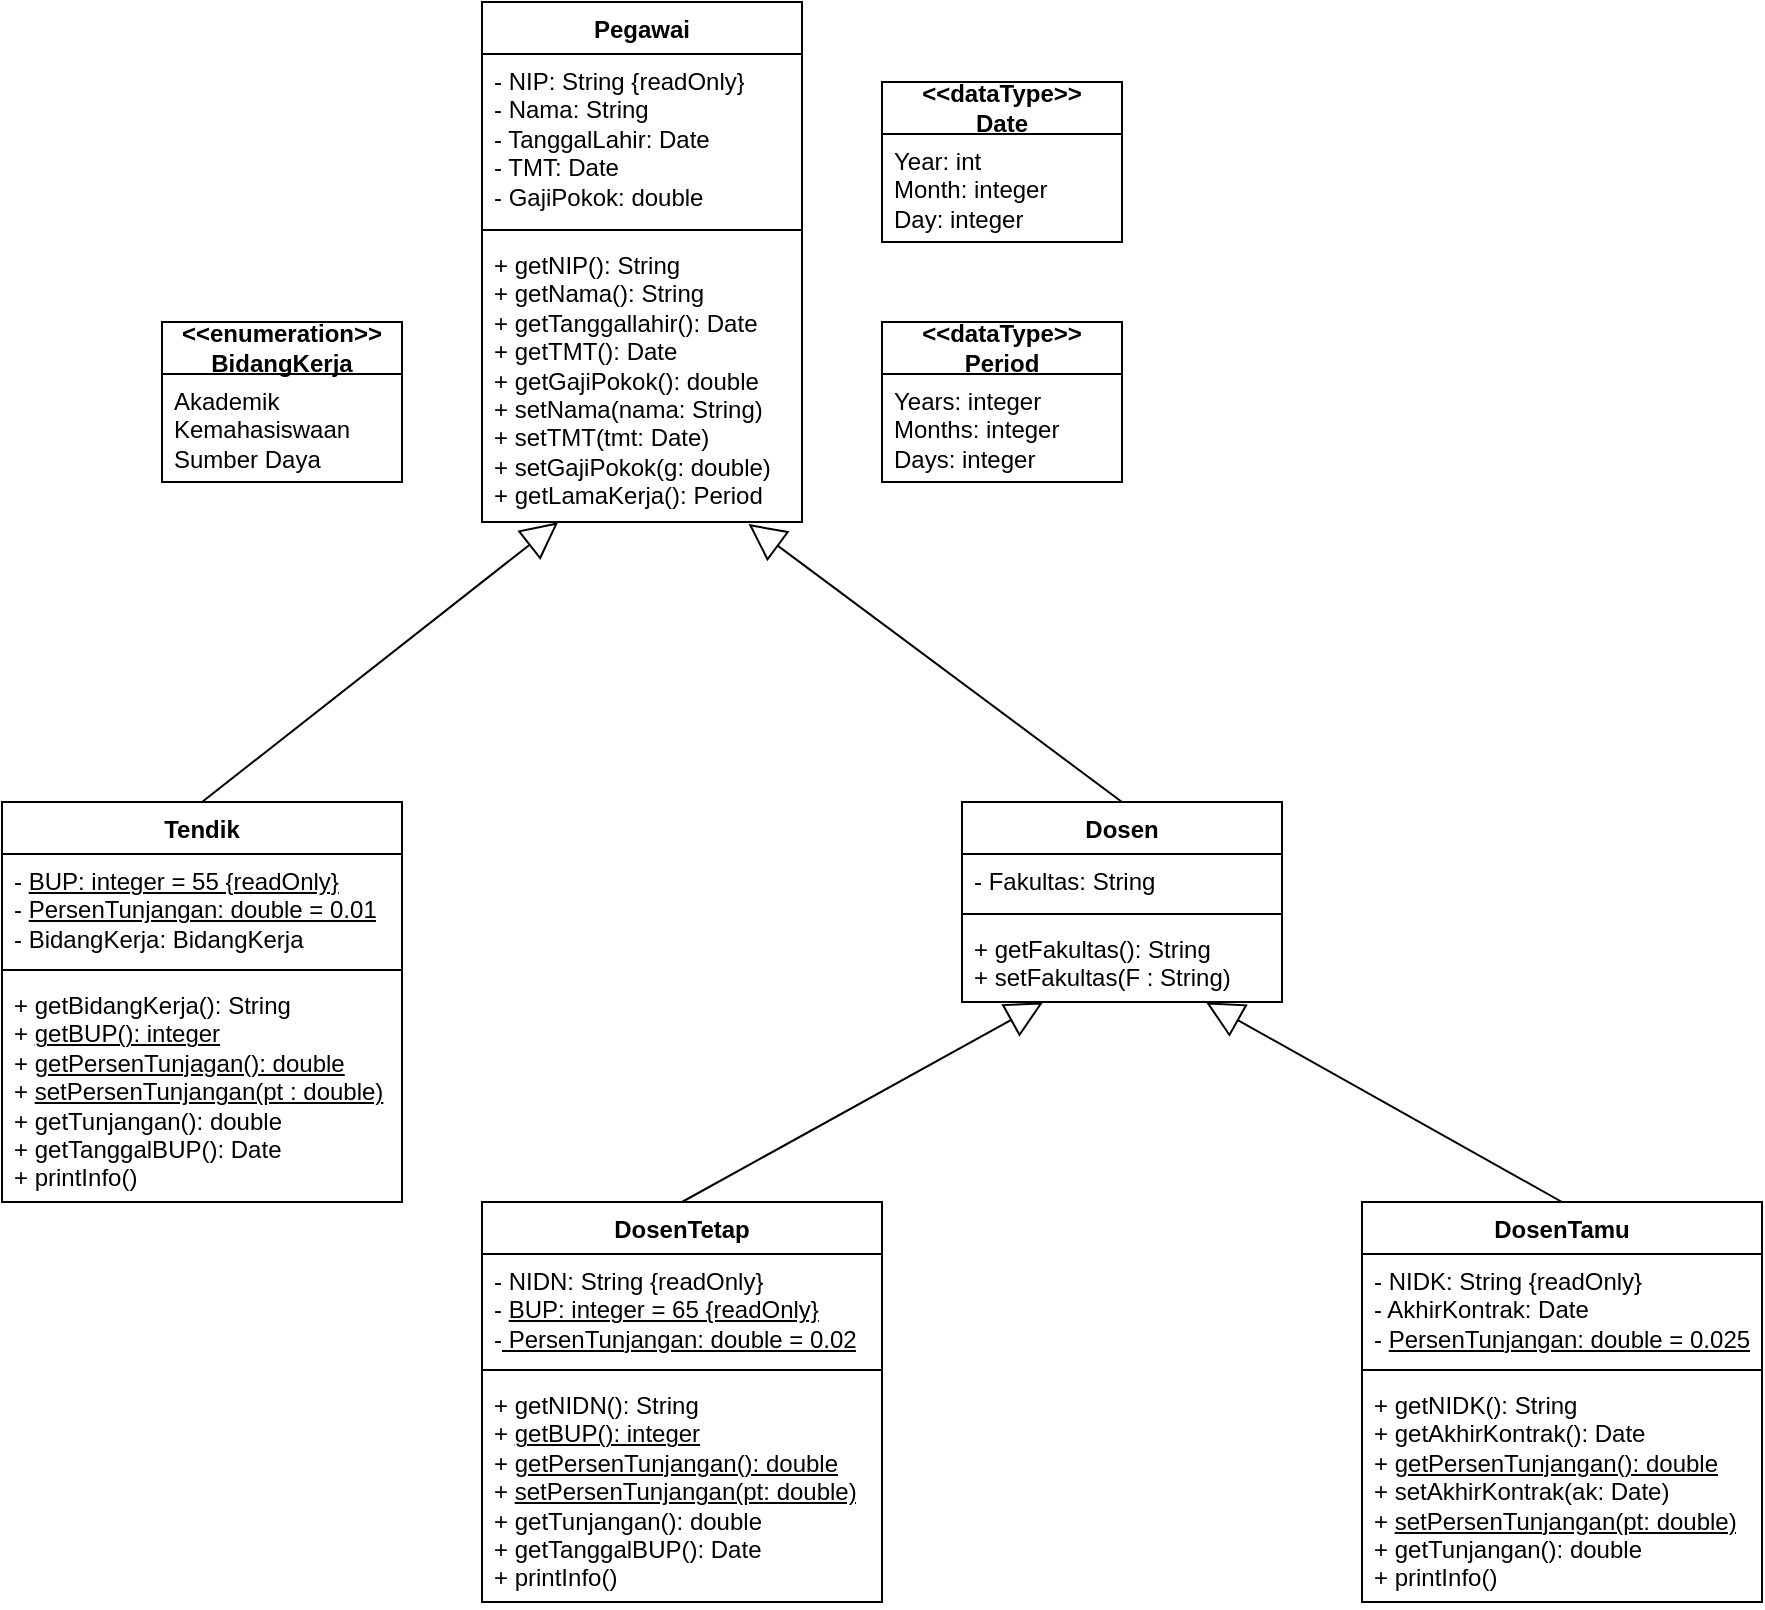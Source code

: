 <mxfile version="26.1.1">
  <diagram name="Page-1" id="929967ad-93f9-6ef4-fab6-5d389245f69c">
    <mxGraphModel grid="1" page="1" gridSize="10" guides="1" tooltips="1" connect="1" arrows="1" fold="1" pageScale="1.5" pageWidth="1169" pageHeight="826" background="none" math="0" shadow="0">
      <root>
        <mxCell id="0" style=";html=1;" />
        <mxCell id="1" style=";html=1;" parent="0" />
        <mxCell id="coT2_Wb_de4j4SJAKN4P-21" value="Tendik" style="swimlane;fontStyle=1;align=center;verticalAlign=top;childLayout=stackLayout;horizontal=1;startSize=26;horizontalStack=0;resizeParent=1;resizeParentMax=0;resizeLast=0;collapsible=1;marginBottom=0;whiteSpace=wrap;html=1;" vertex="1" parent="1">
          <mxGeometry x="400" y="480" width="200" height="200" as="geometry" />
        </mxCell>
        <mxCell id="coT2_Wb_de4j4SJAKN4P-22" value="- &lt;u&gt;BUP: integer = 55 {readOnly}&lt;/u&gt;&lt;div&gt;- &lt;u&gt;PersenTunjangan: double = 0.01&lt;/u&gt;&lt;/div&gt;&lt;div&gt;- BidangKerja: BidangKerja&lt;/div&gt;" style="text;strokeColor=none;fillColor=none;align=left;verticalAlign=top;spacingLeft=4;spacingRight=4;overflow=hidden;rotatable=0;points=[[0,0.5],[1,0.5]];portConstraint=eastwest;whiteSpace=wrap;html=1;" vertex="1" parent="coT2_Wb_de4j4SJAKN4P-21">
          <mxGeometry y="26" width="200" height="54" as="geometry" />
        </mxCell>
        <mxCell id="coT2_Wb_de4j4SJAKN4P-23" value="" style="line;strokeWidth=1;fillColor=none;align=left;verticalAlign=middle;spacingTop=-1;spacingLeft=3;spacingRight=3;rotatable=0;labelPosition=right;points=[];portConstraint=eastwest;strokeColor=inherit;" vertex="1" parent="coT2_Wb_de4j4SJAKN4P-21">
          <mxGeometry y="80" width="200" height="8" as="geometry" />
        </mxCell>
        <mxCell id="coT2_Wb_de4j4SJAKN4P-24" value="+ getBidangKerja(): String&lt;div&gt;+&amp;nbsp;&lt;u&gt;getBUP(): integer&lt;/u&gt;&lt;br&gt;&lt;div&gt;+ &lt;u&gt;getPersenTunjagan(): double&lt;/u&gt;&lt;/div&gt;&lt;div&gt;+ &lt;u&gt;setPersenTunjangan(pt : double)&lt;/u&gt;&lt;/div&gt;&lt;div&gt;+ getTunjangan(): double&lt;/div&gt;&lt;div&gt;+ getTanggalBUP(): Date&lt;/div&gt;&lt;div&gt;+ printInfo()&lt;/div&gt;&lt;/div&gt;" style="text;strokeColor=none;fillColor=none;align=left;verticalAlign=top;spacingLeft=4;spacingRight=4;overflow=hidden;rotatable=0;points=[[0,0.5],[1,0.5]];portConstraint=eastwest;whiteSpace=wrap;html=1;" vertex="1" parent="coT2_Wb_de4j4SJAKN4P-21">
          <mxGeometry y="88" width="200" height="112" as="geometry" />
        </mxCell>
        <mxCell id="coT2_Wb_de4j4SJAKN4P-25" value="Pegawai" style="swimlane;fontStyle=1;align=center;verticalAlign=top;childLayout=stackLayout;horizontal=1;startSize=26;horizontalStack=0;resizeParent=1;resizeParentMax=0;resizeLast=0;collapsible=1;marginBottom=0;whiteSpace=wrap;html=1;" vertex="1" parent="1">
          <mxGeometry x="640" y="80" width="160" height="260" as="geometry" />
        </mxCell>
        <mxCell id="coT2_Wb_de4j4SJAKN4P-26" value="- NIP: String {readOnly}&lt;div&gt;- Nama: String&lt;/div&gt;&lt;div&gt;- TanggalLahir: Date&lt;/div&gt;&lt;div&gt;- TMT: Date&lt;/div&gt;&lt;div&gt;- GajiPokok: double&lt;/div&gt;" style="text;strokeColor=none;fillColor=none;align=left;verticalAlign=top;spacingLeft=4;spacingRight=4;overflow=hidden;rotatable=0;points=[[0,0.5],[1,0.5]];portConstraint=eastwest;whiteSpace=wrap;html=1;" vertex="1" parent="coT2_Wb_de4j4SJAKN4P-25">
          <mxGeometry y="26" width="160" height="84" as="geometry" />
        </mxCell>
        <mxCell id="coT2_Wb_de4j4SJAKN4P-27" value="" style="line;strokeWidth=1;fillColor=none;align=left;verticalAlign=middle;spacingTop=-1;spacingLeft=3;spacingRight=3;rotatable=0;labelPosition=right;points=[];portConstraint=eastwest;strokeColor=inherit;" vertex="1" parent="coT2_Wb_de4j4SJAKN4P-25">
          <mxGeometry y="110" width="160" height="8" as="geometry" />
        </mxCell>
        <mxCell id="coT2_Wb_de4j4SJAKN4P-28" value="+ getNIP(): String&lt;div&gt;+ getNama(): String&lt;/div&gt;&lt;div&gt;+ getTanggallahir(): Date&lt;/div&gt;&lt;div&gt;+ getTMT(): Date&lt;/div&gt;&lt;div&gt;+ getGajiPokok(): double&lt;/div&gt;&lt;div&gt;+ setNama(nama: String)&lt;/div&gt;&lt;div&gt;+ setTMT(tmt: Date)&lt;/div&gt;&lt;div&gt;+ setGajiPokok(g: double)&lt;/div&gt;&lt;div&gt;+ getLamaKerja(): Period&lt;/div&gt;&lt;div&gt;&lt;br&gt;&lt;/div&gt;" style="text;strokeColor=none;fillColor=none;align=left;verticalAlign=top;spacingLeft=4;spacingRight=4;overflow=hidden;rotatable=0;points=[[0,0.5],[1,0.5]];portConstraint=eastwest;whiteSpace=wrap;html=1;" vertex="1" parent="coT2_Wb_de4j4SJAKN4P-25">
          <mxGeometry y="118" width="160" height="142" as="geometry" />
        </mxCell>
        <mxCell id="coT2_Wb_de4j4SJAKN4P-29" value="Dosen" style="swimlane;fontStyle=1;align=center;verticalAlign=top;childLayout=stackLayout;horizontal=1;startSize=26;horizontalStack=0;resizeParent=1;resizeParentMax=0;resizeLast=0;collapsible=1;marginBottom=0;whiteSpace=wrap;html=1;" vertex="1" parent="1">
          <mxGeometry x="880" y="480" width="160" height="100" as="geometry" />
        </mxCell>
        <mxCell id="coT2_Wb_de4j4SJAKN4P-30" value="- Fakultas: String" style="text;strokeColor=none;fillColor=none;align=left;verticalAlign=top;spacingLeft=4;spacingRight=4;overflow=hidden;rotatable=0;points=[[0,0.5],[1,0.5]];portConstraint=eastwest;whiteSpace=wrap;html=1;" vertex="1" parent="coT2_Wb_de4j4SJAKN4P-29">
          <mxGeometry y="26" width="160" height="26" as="geometry" />
        </mxCell>
        <mxCell id="coT2_Wb_de4j4SJAKN4P-31" value="" style="line;strokeWidth=1;fillColor=none;align=left;verticalAlign=middle;spacingTop=-1;spacingLeft=3;spacingRight=3;rotatable=0;labelPosition=right;points=[];portConstraint=eastwest;strokeColor=inherit;" vertex="1" parent="coT2_Wb_de4j4SJAKN4P-29">
          <mxGeometry y="52" width="160" height="8" as="geometry" />
        </mxCell>
        <mxCell id="coT2_Wb_de4j4SJAKN4P-32" value="+ getFakultas(): String&lt;div&gt;+ setFakultas(F : String)&lt;/div&gt;" style="text;strokeColor=none;fillColor=none;align=left;verticalAlign=top;spacingLeft=4;spacingRight=4;overflow=hidden;rotatable=0;points=[[0,0.5],[1,0.5]];portConstraint=eastwest;whiteSpace=wrap;html=1;" vertex="1" parent="coT2_Wb_de4j4SJAKN4P-29">
          <mxGeometry y="60" width="160" height="40" as="geometry" />
        </mxCell>
        <mxCell id="coT2_Wb_de4j4SJAKN4P-33" value="DosenTetap" style="swimlane;fontStyle=1;align=center;verticalAlign=top;childLayout=stackLayout;horizontal=1;startSize=26;horizontalStack=0;resizeParent=1;resizeParentMax=0;resizeLast=0;collapsible=1;marginBottom=0;whiteSpace=wrap;html=1;" vertex="1" parent="1">
          <mxGeometry x="640" y="680" width="200" height="200" as="geometry" />
        </mxCell>
        <mxCell id="coT2_Wb_de4j4SJAKN4P-34" value="- NIDN: String {readOnly}&lt;div&gt;- &lt;u&gt;BUP: integer = 65 {readOnly}&lt;/u&gt;&lt;/div&gt;&lt;div&gt;-&lt;u&gt; PersenTunjangan: double = 0.02&lt;/u&gt;&lt;/div&gt;" style="text;strokeColor=none;fillColor=none;align=left;verticalAlign=top;spacingLeft=4;spacingRight=4;overflow=hidden;rotatable=0;points=[[0,0.5],[1,0.5]];portConstraint=eastwest;whiteSpace=wrap;html=1;" vertex="1" parent="coT2_Wb_de4j4SJAKN4P-33">
          <mxGeometry y="26" width="200" height="54" as="geometry" />
        </mxCell>
        <mxCell id="coT2_Wb_de4j4SJAKN4P-35" value="" style="line;strokeWidth=1;fillColor=none;align=left;verticalAlign=middle;spacingTop=-1;spacingLeft=3;spacingRight=3;rotatable=0;labelPosition=right;points=[];portConstraint=eastwest;strokeColor=inherit;" vertex="1" parent="coT2_Wb_de4j4SJAKN4P-33">
          <mxGeometry y="80" width="200" height="8" as="geometry" />
        </mxCell>
        <mxCell id="coT2_Wb_de4j4SJAKN4P-36" value="+ getNIDN(): String&lt;div&gt;+ &lt;u&gt;getBUP(): integer&lt;/u&gt;&lt;br&gt;&lt;div&gt;+ &lt;u&gt;getPersenTunjangan(): double&lt;/u&gt;&lt;/div&gt;&lt;div&gt;+ &lt;u&gt;setPersenTunjangan(pt: double)&lt;/u&gt;&lt;/div&gt;&lt;div&gt;+ getTunjangan(): double&lt;/div&gt;&lt;div&gt;+ getTanggalBUP(): Date&lt;/div&gt;&lt;div&gt;+ printInfo()&lt;/div&gt;&lt;/div&gt;" style="text;strokeColor=none;fillColor=none;align=left;verticalAlign=top;spacingLeft=4;spacingRight=4;overflow=hidden;rotatable=0;points=[[0,0.5],[1,0.5]];portConstraint=eastwest;whiteSpace=wrap;html=1;" vertex="1" parent="coT2_Wb_de4j4SJAKN4P-33">
          <mxGeometry y="88" width="200" height="112" as="geometry" />
        </mxCell>
        <mxCell id="coT2_Wb_de4j4SJAKN4P-37" value="DosenTamu" style="swimlane;fontStyle=1;align=center;verticalAlign=top;childLayout=stackLayout;horizontal=1;startSize=26;horizontalStack=0;resizeParent=1;resizeParentMax=0;resizeLast=0;collapsible=1;marginBottom=0;whiteSpace=wrap;html=1;" vertex="1" parent="1">
          <mxGeometry x="1080" y="680" width="200" height="200" as="geometry" />
        </mxCell>
        <mxCell id="coT2_Wb_de4j4SJAKN4P-38" value="- NIDK: String {readOnly}&lt;div&gt;- AkhirKontrak: Date&lt;/div&gt;&lt;div&gt;- &lt;u&gt;PersenTunjangan: double = 0.025&lt;/u&gt;&lt;/div&gt;" style="text;strokeColor=none;fillColor=none;align=left;verticalAlign=top;spacingLeft=4;spacingRight=4;overflow=hidden;rotatable=0;points=[[0,0.5],[1,0.5]];portConstraint=eastwest;whiteSpace=wrap;html=1;" vertex="1" parent="coT2_Wb_de4j4SJAKN4P-37">
          <mxGeometry y="26" width="200" height="54" as="geometry" />
        </mxCell>
        <mxCell id="coT2_Wb_de4j4SJAKN4P-39" value="" style="line;strokeWidth=1;fillColor=none;align=left;verticalAlign=middle;spacingTop=-1;spacingLeft=3;spacingRight=3;rotatable=0;labelPosition=right;points=[];portConstraint=eastwest;strokeColor=inherit;" vertex="1" parent="coT2_Wb_de4j4SJAKN4P-37">
          <mxGeometry y="80" width="200" height="8" as="geometry" />
        </mxCell>
        <mxCell id="coT2_Wb_de4j4SJAKN4P-40" value="+ getNIDK(): String&lt;div&gt;+ getAkhirKontrak(): Date&lt;/div&gt;&lt;div&gt;+ &lt;u&gt;getPersenTunjangan(): double&lt;/u&gt;&lt;/div&gt;&lt;div&gt;+ setAkhirKontrak(ak: Date)&lt;/div&gt;&lt;div&gt;+ &lt;u&gt;setPersenTunjangan(pt: double)&lt;/u&gt;&lt;/div&gt;&lt;div&gt;+ getTunjangan(): double&lt;/div&gt;&lt;div&gt;+ printInfo()&lt;/div&gt;" style="text;strokeColor=none;fillColor=none;align=left;verticalAlign=top;spacingLeft=4;spacingRight=4;overflow=hidden;rotatable=0;points=[[0,0.5],[1,0.5]];portConstraint=eastwest;whiteSpace=wrap;html=1;" vertex="1" parent="coT2_Wb_de4j4SJAKN4P-37">
          <mxGeometry y="88" width="200" height="112" as="geometry" />
        </mxCell>
        <mxCell id="coT2_Wb_de4j4SJAKN4P-41" value="&lt;b&gt;&amp;lt;&amp;lt;dataType&amp;gt;&amp;gt;&lt;/b&gt;&lt;div&gt;&lt;b&gt;Period&lt;/b&gt;&lt;/div&gt;" style="swimlane;fontStyle=0;childLayout=stackLayout;horizontal=1;startSize=26;fillColor=none;horizontalStack=0;resizeParent=1;resizeParentMax=0;resizeLast=0;collapsible=1;marginBottom=0;whiteSpace=wrap;html=1;" vertex="1" parent="1">
          <mxGeometry x="840" y="240" width="120" height="80" as="geometry" />
        </mxCell>
        <mxCell id="coT2_Wb_de4j4SJAKN4P-42" value="Years: integer&lt;div&gt;Months: integer&lt;/div&gt;&lt;div&gt;Days: integer&lt;/div&gt;" style="text;strokeColor=none;fillColor=none;align=left;verticalAlign=top;spacingLeft=4;spacingRight=4;overflow=hidden;rotatable=0;points=[[0,0.5],[1,0.5]];portConstraint=eastwest;whiteSpace=wrap;html=1;" vertex="1" parent="coT2_Wb_de4j4SJAKN4P-41">
          <mxGeometry y="26" width="120" height="54" as="geometry" />
        </mxCell>
        <mxCell id="coT2_Wb_de4j4SJAKN4P-46" value="&lt;b&gt;&amp;lt;&amp;lt;enumeration&amp;gt;&amp;gt;&lt;/b&gt;&lt;div&gt;&lt;b&gt;BidangKerja&lt;/b&gt;&lt;/div&gt;" style="swimlane;fontStyle=0;childLayout=stackLayout;horizontal=1;startSize=26;fillColor=none;horizontalStack=0;resizeParent=1;resizeParentMax=0;resizeLast=0;collapsible=1;marginBottom=0;whiteSpace=wrap;html=1;" vertex="1" parent="1">
          <mxGeometry x="480" y="240" width="120" height="80" as="geometry" />
        </mxCell>
        <mxCell id="coT2_Wb_de4j4SJAKN4P-47" value="Akademik&lt;div&gt;Kemahasiswaan&lt;/div&gt;&lt;div&gt;Sumber Daya&lt;/div&gt;" style="text;strokeColor=none;fillColor=none;align=left;verticalAlign=top;spacingLeft=4;spacingRight=4;overflow=hidden;rotatable=0;points=[[0,0.5],[1,0.5]];portConstraint=eastwest;whiteSpace=wrap;html=1;" vertex="1" parent="coT2_Wb_de4j4SJAKN4P-46">
          <mxGeometry y="26" width="120" height="54" as="geometry" />
        </mxCell>
        <mxCell id="coT2_Wb_de4j4SJAKN4P-51" value="" style="endArrow=block;endSize=16;endFill=0;html=1;rounded=0;exitX=0.5;exitY=0;exitDx=0;exitDy=0;entryX=0.238;entryY=1.001;entryDx=0;entryDy=0;entryPerimeter=0;" edge="1" parent="1" source="coT2_Wb_de4j4SJAKN4P-21" target="coT2_Wb_de4j4SJAKN4P-28">
          <mxGeometry width="160" relative="1" as="geometry">
            <mxPoint x="590" y="520" as="sourcePoint" />
            <mxPoint x="750" y="520" as="targetPoint" />
          </mxGeometry>
        </mxCell>
        <mxCell id="coT2_Wb_de4j4SJAKN4P-54" value="" style="endArrow=block;endSize=16;endFill=0;html=1;rounded=0;exitX=0.5;exitY=0;exitDx=0;exitDy=0;entryX=0.833;entryY=1.007;entryDx=0;entryDy=0;entryPerimeter=0;" edge="1" parent="1" source="coT2_Wb_de4j4SJAKN4P-29" target="coT2_Wb_de4j4SJAKN4P-28">
          <mxGeometry width="160" relative="1" as="geometry">
            <mxPoint x="691" y="530" as="sourcePoint" />
            <mxPoint x="769" y="350" as="targetPoint" />
          </mxGeometry>
        </mxCell>
        <mxCell id="coT2_Wb_de4j4SJAKN4P-55" value="" style="endArrow=block;endSize=16;endFill=0;html=1;rounded=0;exitX=0.5;exitY=0;exitDx=0;exitDy=0;entryX=0.763;entryY=1.005;entryDx=0;entryDy=0;entryPerimeter=0;" edge="1" parent="1" source="coT2_Wb_de4j4SJAKN4P-37" target="coT2_Wb_de4j4SJAKN4P-32">
          <mxGeometry width="160" relative="1" as="geometry">
            <mxPoint x="1027" y="719" as="sourcePoint" />
            <mxPoint x="840" y="580" as="targetPoint" />
          </mxGeometry>
        </mxCell>
        <mxCell id="coT2_Wb_de4j4SJAKN4P-56" value="" style="endArrow=block;endSize=16;endFill=0;html=1;rounded=0;exitX=0.5;exitY=0;exitDx=0;exitDy=0;entryX=0.253;entryY=1.005;entryDx=0;entryDy=0;entryPerimeter=0;" edge="1" parent="1" source="coT2_Wb_de4j4SJAKN4P-33" target="coT2_Wb_de4j4SJAKN4P-32">
          <mxGeometry width="160" relative="1" as="geometry">
            <mxPoint x="770" y="570" as="sourcePoint" />
            <mxPoint x="592" y="471" as="targetPoint" />
          </mxGeometry>
        </mxCell>
        <mxCell id="coT2_Wb_de4j4SJAKN4P-58" value="&lt;b&gt;&amp;lt;&amp;lt;dataType&amp;gt;&amp;gt;&lt;/b&gt;&lt;div&gt;&lt;b&gt;Date&lt;/b&gt;&lt;/div&gt;" style="swimlane;fontStyle=0;childLayout=stackLayout;horizontal=1;startSize=26;fillColor=none;horizontalStack=0;resizeParent=1;resizeParentMax=0;resizeLast=0;collapsible=1;marginBottom=0;whiteSpace=wrap;html=1;" vertex="1" parent="1">
          <mxGeometry x="840" y="120" width="120" height="80" as="geometry" />
        </mxCell>
        <mxCell id="coT2_Wb_de4j4SJAKN4P-59" value="Year: int&lt;div&gt;Month: integer&lt;/div&gt;&lt;div&gt;Day: integer&lt;/div&gt;" style="text;strokeColor=none;fillColor=none;align=left;verticalAlign=top;spacingLeft=4;spacingRight=4;overflow=hidden;rotatable=0;points=[[0,0.5],[1,0.5]];portConstraint=eastwest;whiteSpace=wrap;html=1;" vertex="1" parent="coT2_Wb_de4j4SJAKN4P-58">
          <mxGeometry y="26" width="120" height="54" as="geometry" />
        </mxCell>
      </root>
    </mxGraphModel>
  </diagram>
</mxfile>
